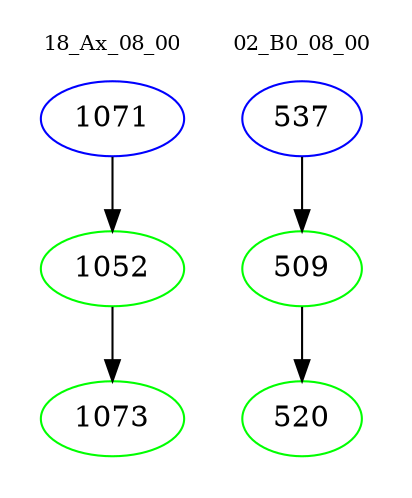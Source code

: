 digraph{
subgraph cluster_0 {
color = white
label = "18_Ax_08_00";
fontsize=10;
T0_1071 [label="1071", color="blue"]
T0_1071 -> T0_1052 [color="black"]
T0_1052 [label="1052", color="green"]
T0_1052 -> T0_1073 [color="black"]
T0_1073 [label="1073", color="green"]
}
subgraph cluster_1 {
color = white
label = "02_B0_08_00";
fontsize=10;
T1_537 [label="537", color="blue"]
T1_537 -> T1_509 [color="black"]
T1_509 [label="509", color="green"]
T1_509 -> T1_520 [color="black"]
T1_520 [label="520", color="green"]
}
}
